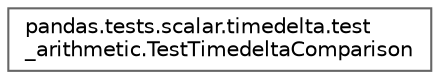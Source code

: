 digraph "Graphical Class Hierarchy"
{
 // LATEX_PDF_SIZE
  bgcolor="transparent";
  edge [fontname=Helvetica,fontsize=10,labelfontname=Helvetica,labelfontsize=10];
  node [fontname=Helvetica,fontsize=10,shape=box,height=0.2,width=0.4];
  rankdir="LR";
  Node0 [id="Node000000",label="pandas.tests.scalar.timedelta.test\l_arithmetic.TestTimedeltaComparison",height=0.2,width=0.4,color="grey40", fillcolor="white", style="filled",URL="$d5/d3e/classpandas_1_1tests_1_1scalar_1_1timedelta_1_1test__arithmetic_1_1TestTimedeltaComparison.html",tooltip=" "];
}
